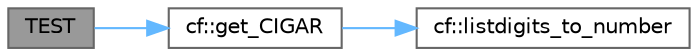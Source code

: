 digraph "TEST"
{
 // LATEX_PDF_SIZE
  bgcolor="transparent";
  edge [fontname=Helvetica,fontsize=10,labelfontname=Helvetica,labelfontsize=10];
  node [fontname=Helvetica,fontsize=10,shape=box,height=0.2,width=0.4];
  rankdir="LR";
  Node1 [id="Node000001",label="TEST",height=0.2,width=0.4,color="gray40", fillcolor="grey60", style="filled", fontcolor="black",tooltip=" "];
  Node1 -> Node2 [id="edge1_Node000001_Node000002",color="steelblue1",style="solid",tooltip=" "];
  Node2 [id="Node000002",label="cf::get_CIGAR",height=0.2,width=0.4,color="grey40", fillcolor="white", style="filled",URL="$namespacecf.html#a0c14fc17770cce1509ef587cd952b0a8",tooltip="Returns the total number of insertions, deletions, etc... In a .sam line."];
  Node2 -> Node3 [id="edge2_Node000002_Node000003",color="steelblue1",style="solid",tooltip=" "];
  Node3 [id="Node000003",label="cf::listdigits_to_number",height=0.2,width=0.4,color="grey40", fillcolor="white", style="filled",URL="$namespacecf.html#a3481ae25b51113b78dd0c221fd6e38fd",tooltip="From a vector of int [1,4,5,6] (for instance), returns 1456."];
}
